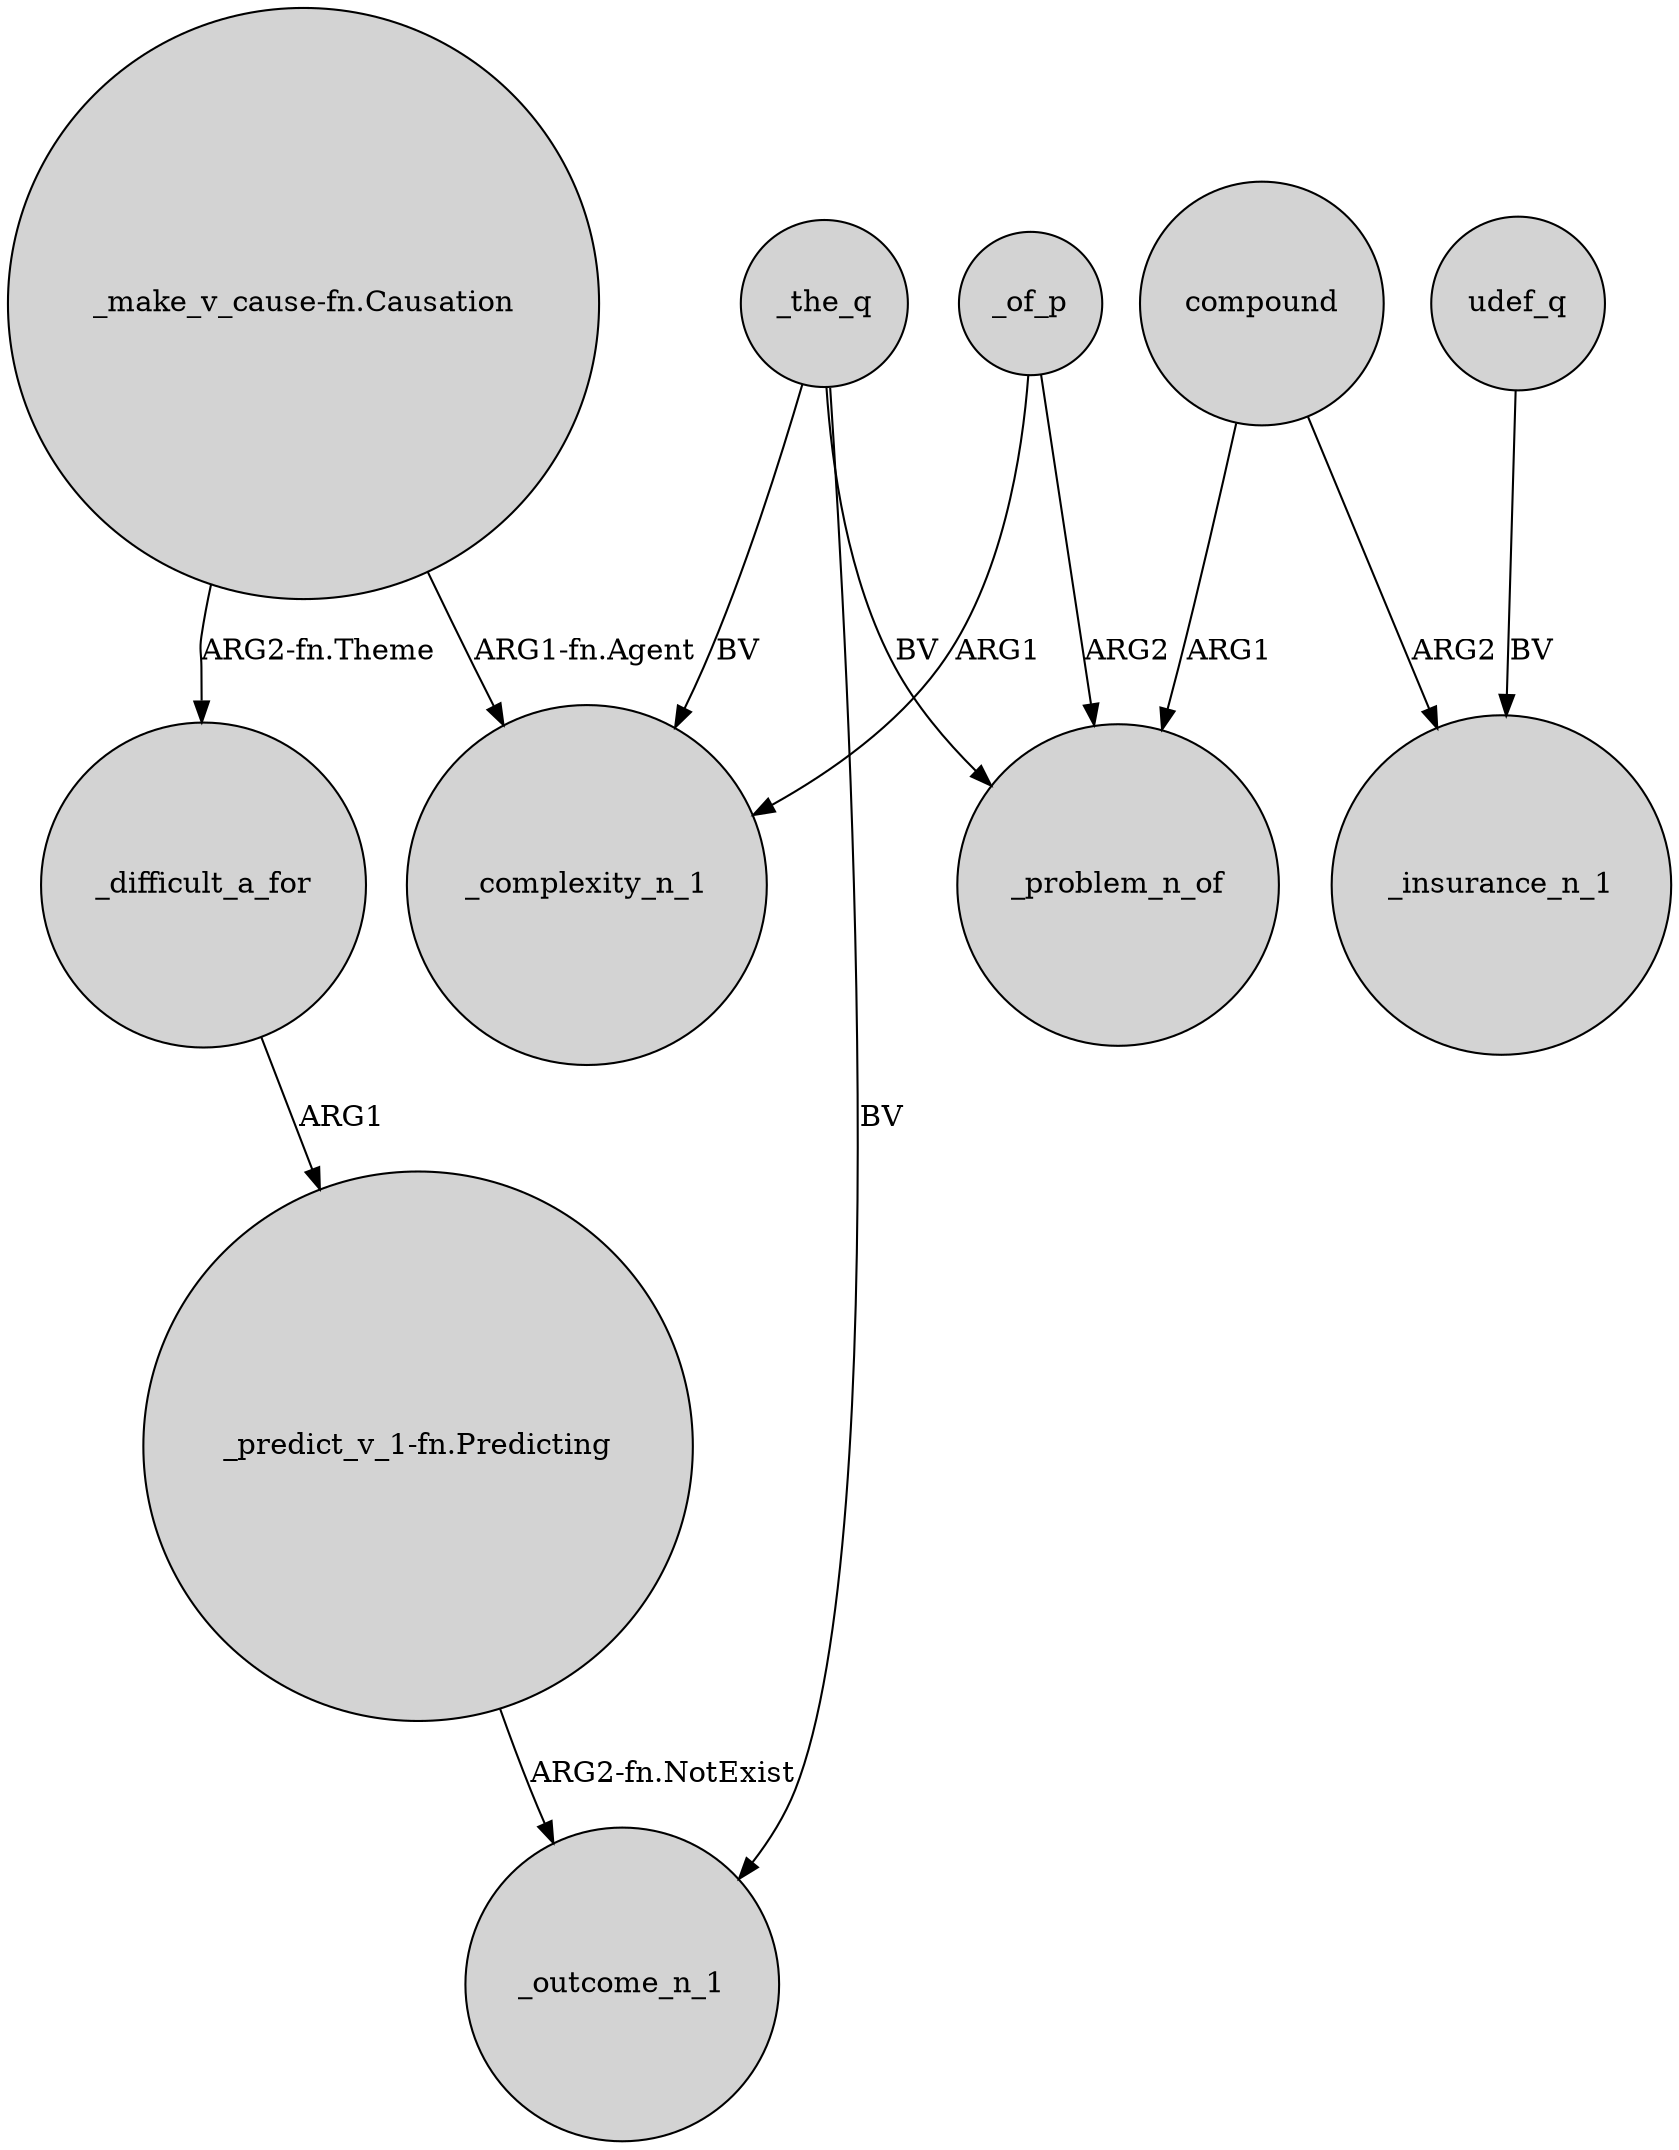 digraph {
	node [shape=circle style=filled]
	"_make_v_cause-fn.Causation" -> _difficult_a_for [label="ARG2-fn.Theme"]
	_of_p -> _problem_n_of [label=ARG2]
	_the_q -> _complexity_n_1 [label=BV]
	compound -> _problem_n_of [label=ARG1]
	compound -> _insurance_n_1 [label=ARG2]
	_of_p -> _complexity_n_1 [label=ARG1]
	"_predict_v_1-fn.Predicting" -> _outcome_n_1 [label="ARG2-fn.NotExist"]
	udef_q -> _insurance_n_1 [label=BV]
	_the_q -> _outcome_n_1 [label=BV]
	_difficult_a_for -> "_predict_v_1-fn.Predicting" [label=ARG1]
	_the_q -> _problem_n_of [label=BV]
	"_make_v_cause-fn.Causation" -> _complexity_n_1 [label="ARG1-fn.Agent"]
}
